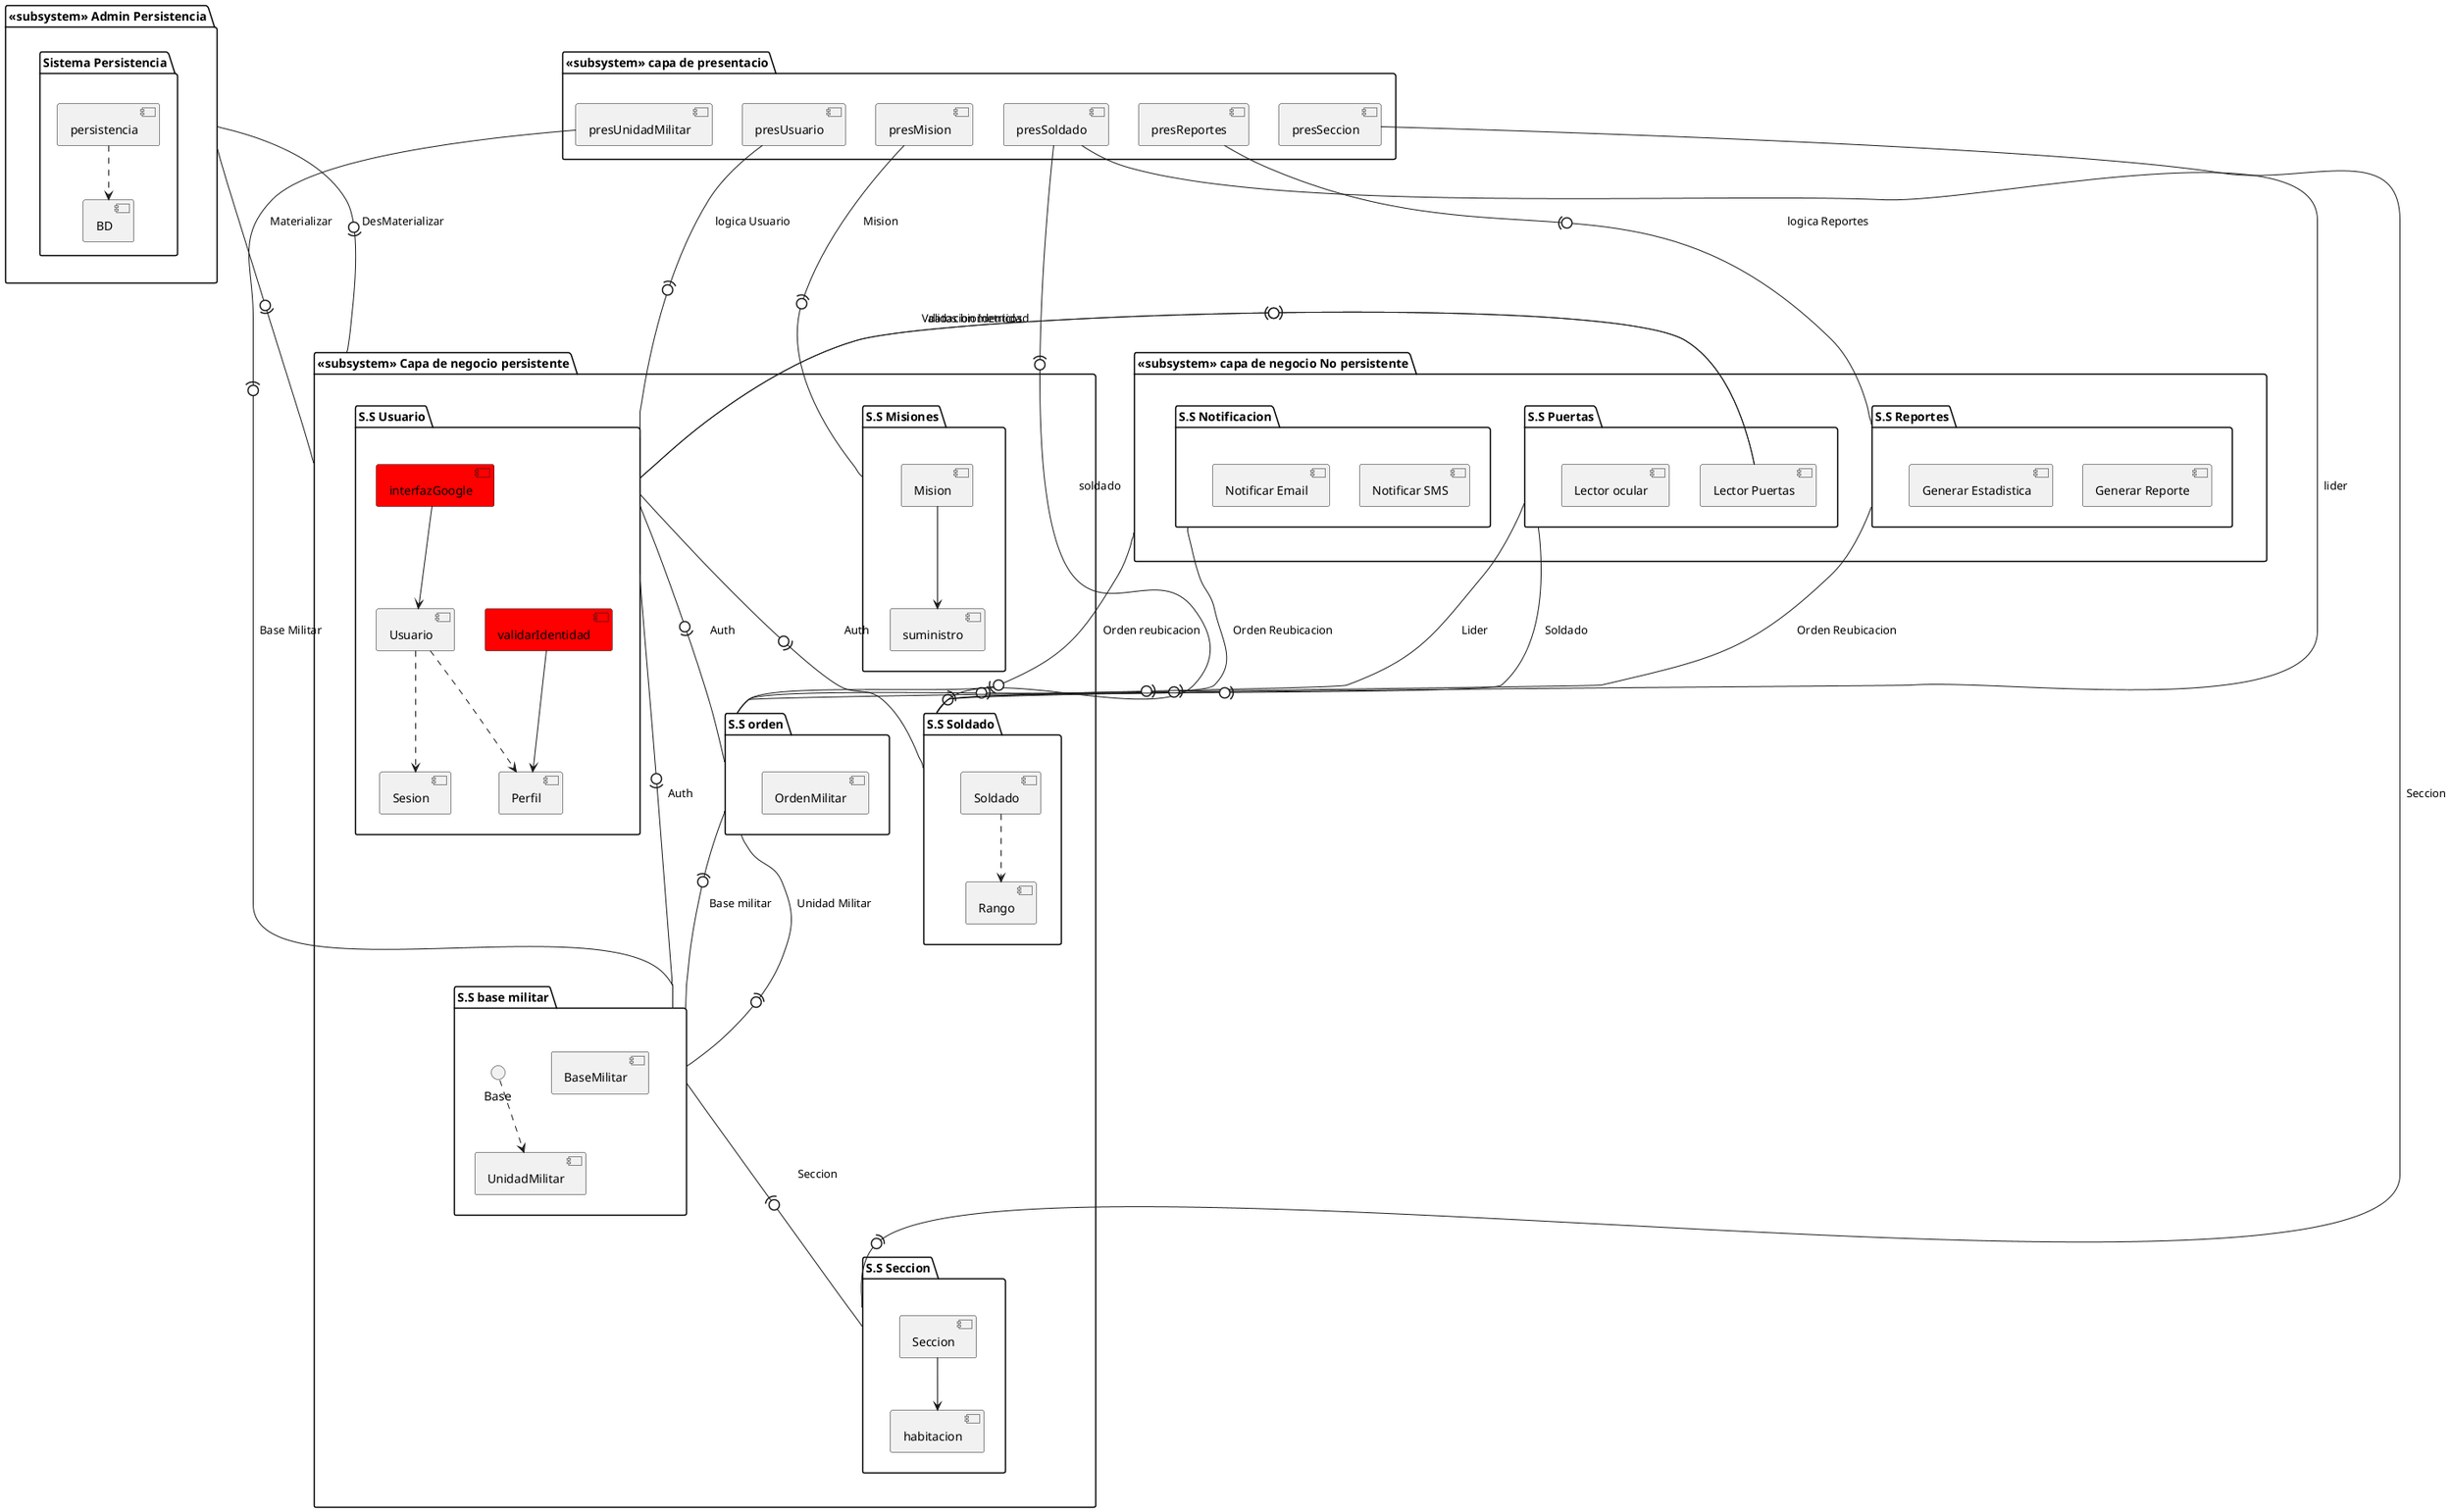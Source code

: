 @startuml
folder "<<subsystem>> Capa de negocio persistente" as logica{
  
  folder "S.S Usuario" as userSys{
    component Usuario
    component Perfil
    component Sesion
    component #red interfazGoogle
    component #red validarIdentidad
    Usuario ..> Perfil
    Usuario ..> Sesion

    validarIdentidad --> Perfil
    interfazGoogle --> Usuario
  }
  
  folder "S.S orden" as ordenSys{
    component OrdenMilitar
  }
  folder "S.S base militar" as baseSys{
    component BaseMilitar
    component UnidadMilitar
    Base ..> UnidadMilitar
  }
  folder "S.S Soldado" as soldadoSys{
    component Soldado
    component Rango
    Soldado ..>Rango
  }
  folder "S.S Misiones" as misionesSys{
    component Mision
    component suministro
    Mision --> suministro
  }
  folder "S.S Seccion" as seccionSys{
    component Seccion
    component habitacion
    Seccion --> habitacion
  }

  
}
folder "<<subsystem>> capa de negocio No persistente" as logicaNoBd{
  
  folder "S.S Reportes" as reporteSys{
    component "Generar Reporte" as reporte
    component "Generar Estadistica" as estadistica
  }
  folder "S.S Notificacion" as notificacionSys{
    component "Notificar SMS" as sms
    component "Notificar Email" as email
  }

  folder "S.S Puertas" as puertasSys{
    component "Lector Puertas" as puertas
    component "Lector ocular" as ocular
  }
}

folder "<<subsystem>> Admin Persistencia" as SysBD{
  
  folder "Sistema Persistencia" as sysPersistencia{
      component persistencia
      component BD
      persistencia ..> BD

  }


}
folder "<<subsystem>> capa de presentacio" as front{
  component presUsuario
  component presSoldado
  component presUnidadMilitar
  component presSeccion
  component presMision
  component presReportes

  
}






presUsuario --(0- userSys : "logica Usuario"
presSoldado --(0- soldadoSys : "lider"
presSoldado --(0- soldadoSys : "soldado"
presUnidadMilitar --(0- baseSys :"Base Militar"
presSeccion --(0- seccionSys : "Seccion"
presMision --(0- misionesSys : "Mision"
presReportes --(0- reporteSys : "logica Reportes"

SysBD --0)- logica : "Materializar"
SysBD --0)- logica : "DesMaterializar"

  puertas --(0- userSys : "Validacion Identidad"
  puertas --0)- userSys : "datos biometricos"

  notificacionSys --(0- ordenSys : "Orden Reubicacion"
  reporteSys --(0- ordenSys : "Orden Reubicacion"



userSys --0)- baseSys : "Auth" 
  userSys --0)- soldadoSys : "Auth"
  userSys --0)- ordenSys: "Auth"

  ordenSys --(0- baseSys : "Base militar"
  ordenSys --(0- baseSys : "Unidad Militar"
  ordenSys --(0- logicaNoBd : "Orden reubicacion"

  baseSys --(0- seccionSys : "Seccion"

  soldadoSys --0)- puertasSys : "Lider"
  soldadoSys --0)- puertasSys : "Soldado" 
@enduml
